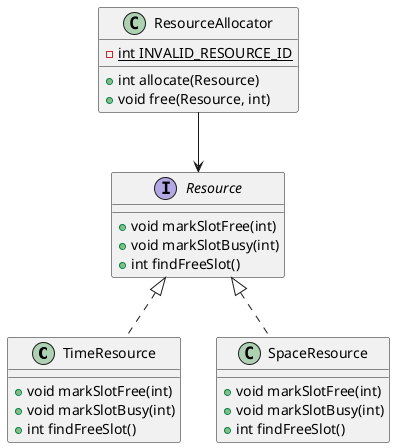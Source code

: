 @startuml
class TimeResource {
    + void markSlotFree(int)
    + void markSlotBusy(int)
    + int findFreeSlot()
}

class SpaceResource {
    + void markSlotFree(int)
    + void markSlotBusy(int)
    + int findFreeSlot()
}

class ResourceAllocator {
    - {static} int INVALID_RESOURCE_ID
    + int allocate(Resource)
    + void free(Resource, int)
}

interface Resource {
    + void markSlotFree(int)
    + void markSlotBusy(int)
    + int findFreeSlot()
}

Resource <|.. TimeResource
Resource <|.. SpaceResource
ResourceAllocator --> Resource
@enduml
